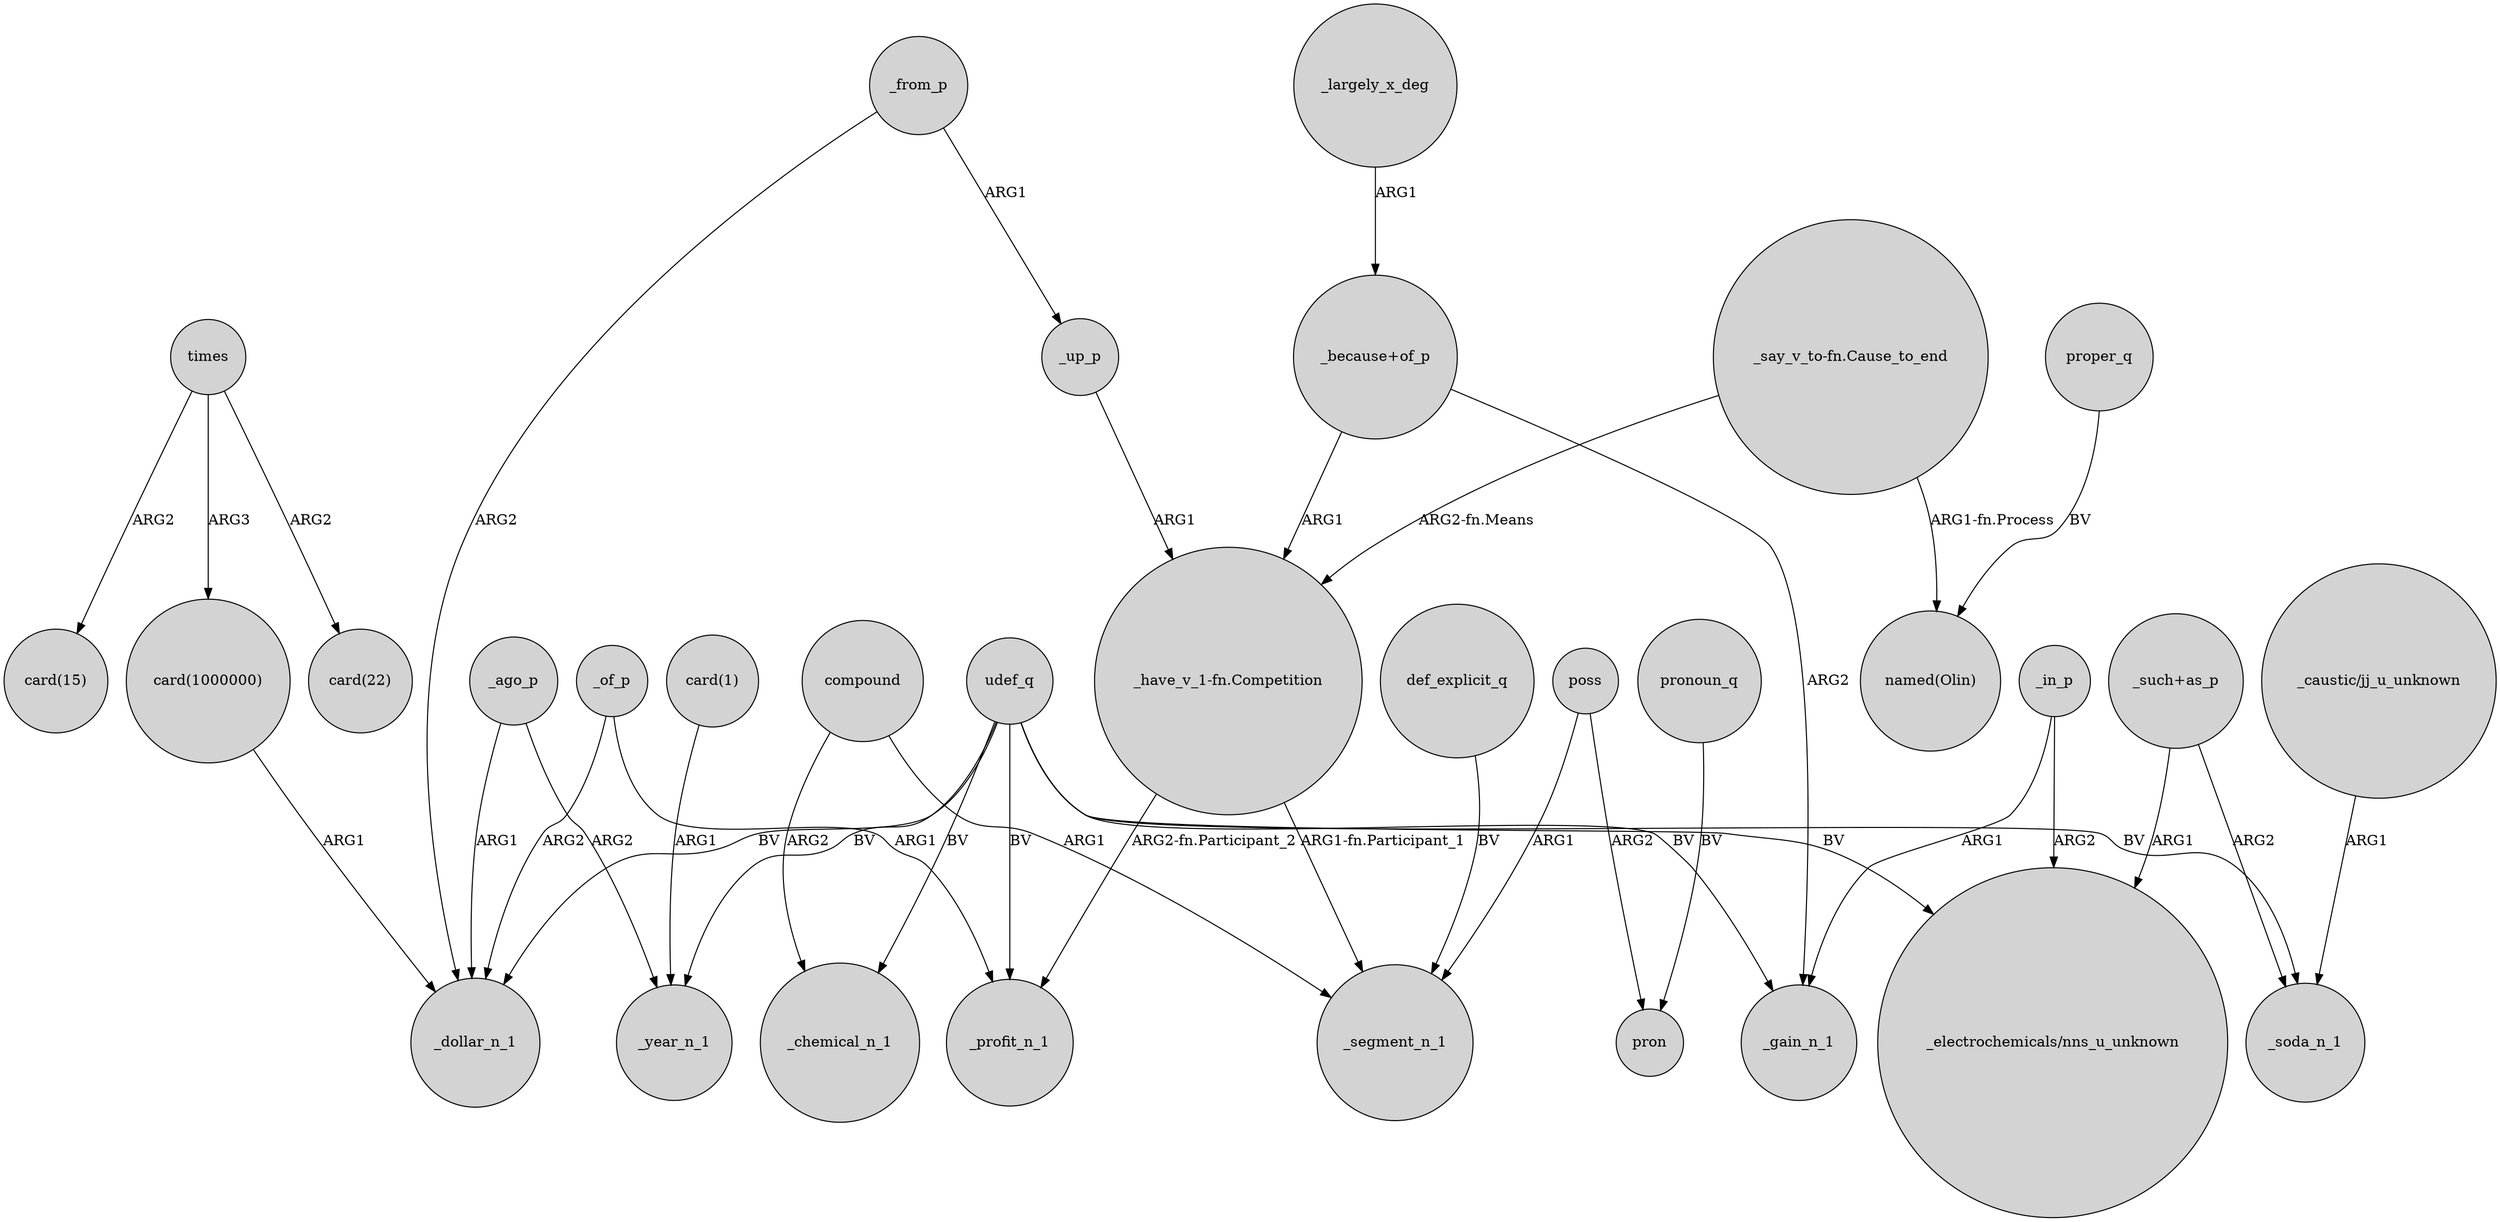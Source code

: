 digraph {
	node [shape=circle style=filled]
	compound -> _chemical_n_1 [label=ARG2]
	_ago_p -> _dollar_n_1 [label=ARG1]
	"_because+of_p" -> "_have_v_1-fn.Competition" [label=ARG1]
	_largely_x_deg -> "_because+of_p" [label=ARG1]
	"card(1)" -> _year_n_1 [label=ARG1]
	udef_q -> "_electrochemicals/nns_u_unknown" [label=BV]
	compound -> _segment_n_1 [label=ARG1]
	times -> "card(1000000)" [label=ARG3]
	udef_q -> _soda_n_1 [label=BV]
	udef_q -> _profit_n_1 [label=BV]
	udef_q -> _chemical_n_1 [label=BV]
	"_caustic/jj_u_unknown" -> _soda_n_1 [label=ARG1]
	pronoun_q -> pron [label=BV]
	times -> "card(15)" [label=ARG2]
	poss -> pron [label=ARG2]
	"_have_v_1-fn.Competition" -> _profit_n_1 [label="ARG2-fn.Participant_2"]
	"_such+as_p" -> _soda_n_1 [label=ARG2]
	times -> "card(22)" [label=ARG2]
	_of_p -> _profit_n_1 [label=ARG1]
	"_say_v_to-fn.Cause_to_end" -> "named(Olin)" [label="ARG1-fn.Process"]
	"_have_v_1-fn.Competition" -> _segment_n_1 [label="ARG1-fn.Participant_1"]
	"_such+as_p" -> "_electrochemicals/nns_u_unknown" [label=ARG1]
	_in_p -> "_electrochemicals/nns_u_unknown" [label=ARG2]
	udef_q -> _dollar_n_1 [label=BV]
	def_explicit_q -> _segment_n_1 [label=BV]
	"card(1000000)" -> _dollar_n_1 [label=ARG1]
	_in_p -> _gain_n_1 [label=ARG1]
	"_because+of_p" -> _gain_n_1 [label=ARG2]
	_ago_p -> _year_n_1 [label=ARG2]
	udef_q -> _year_n_1 [label=BV]
	_up_p -> "_have_v_1-fn.Competition" [label=ARG1]
	_from_p -> _up_p [label=ARG1]
	proper_q -> "named(Olin)" [label=BV]
	_of_p -> _dollar_n_1 [label=ARG2]
	"_say_v_to-fn.Cause_to_end" -> "_have_v_1-fn.Competition" [label="ARG2-fn.Means"]
	poss -> _segment_n_1 [label=ARG1]
	_from_p -> _dollar_n_1 [label=ARG2]
	udef_q -> _gain_n_1 [label=BV]
}
